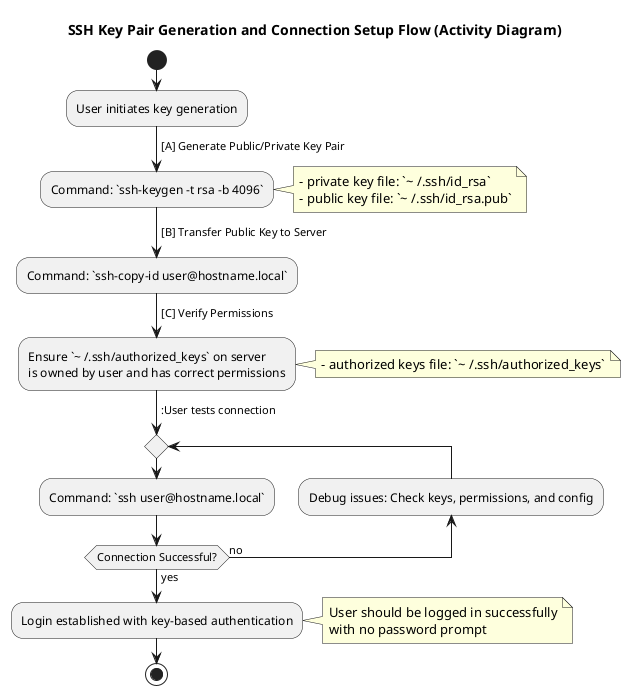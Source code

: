 @startuml
title SSH Key Pair Generation and Connection Setup Flow (Activity Diagram)

start

:User initiates key generation;
-> [A] Generate Public/Private Key Pair;
:Command: `ssh-keygen -t rsa -b 4096`;
'-> :User stores keys locally in `~/.ssh/`;
note right
  - private key file: `~ /.ssh/id_rsa`
  - public key file: `~ /.ssh/id_rsa.pub`
end note

-> [B] Transfer Public Key to Server;
:Command: `ssh-copy-id user@hostname.local`;

-> [C] Verify Permissions;
:Ensure `~ /.ssh/authorized_keys` on server
is owned by user and has correct permissions;
note right
  - authorized keys file: `~ /.ssh/authorized_keys`
end note

-> :User tests connection;
repeat
    :Command: `ssh user@hostname.local`;
    backward:Debug issues: Check keys, permissions, and config;
repeat while (Connection Successful?) is (no) not (yes)
:Login established with key-based authentication;
note right
  User should be logged in successfully
  with no password prompt
end note
stop

@enduml
